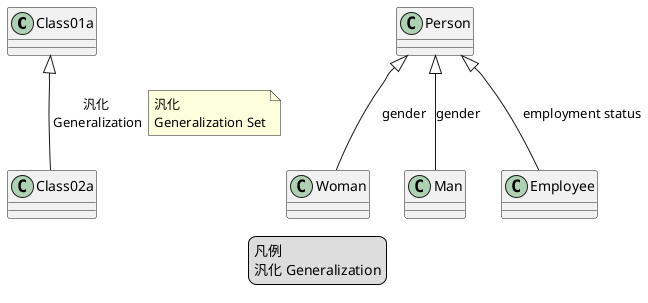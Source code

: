 @startuml
/'
"Class01a" <|-- "Class02a" : "汎化\n Generalization"
'/
legend
凡例
汎化 Generalization
endlegend

"Class01a" <|-- "Class02a" : "汎化\n Generalization"
note right on link
汎化
Generalization Set
end note

"Person" <|-- "Woman" : "gender"
"Person" <|-- "Man" : "gender"
"Person" <|-- "Employee" : "employment status"




@enduml
